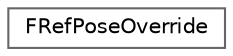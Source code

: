 digraph "Graphical Class Hierarchy"
{
 // INTERACTIVE_SVG=YES
 // LATEX_PDF_SIZE
  bgcolor="transparent";
  edge [fontname=Helvetica,fontsize=10,labelfontname=Helvetica,labelfontsize=10];
  node [fontname=Helvetica,fontsize=10,shape=box,height=0.2,width=0.4];
  rankdir="LR";
  Node0 [id="Node000000",label="FRefPoseOverride",height=0.2,width=0.4,color="grey40", fillcolor="white", style="filled",URL="$da/d56/structFRefPoseOverride.html",tooltip=" "];
}
